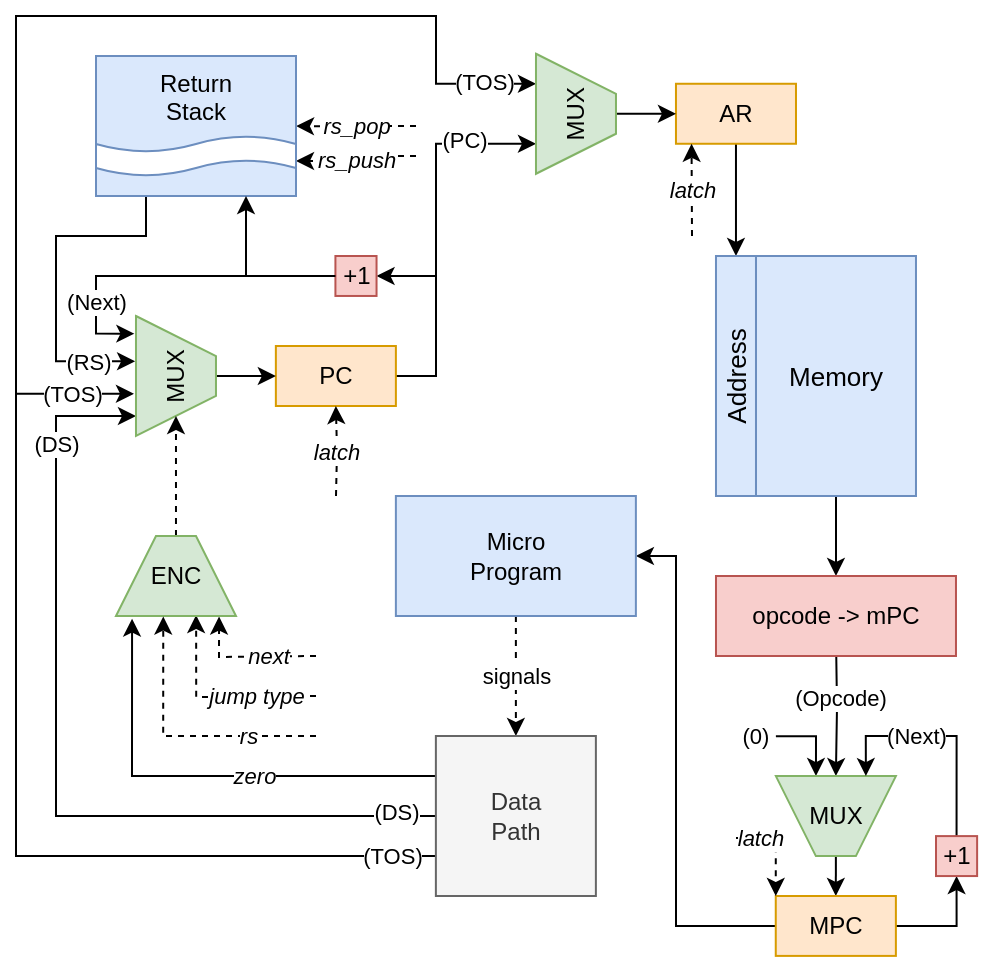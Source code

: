 <mxfile version="24.4.0" type="device">
  <diagram name="Страница — 1" id="KgZG3EwIhVlabFlte60I">
    <mxGraphModel dx="954" dy="614" grid="1" gridSize="10" guides="1" tooltips="1" connect="1" arrows="1" fold="1" page="1" pageScale="1" pageWidth="827" pageHeight="1169" math="0" shadow="0">
      <root>
        <mxCell id="0" />
        <mxCell id="1" parent="0" />
        <mxCell id="2mDlJUmidZRrBrmvubiY-2" style="edgeStyle=orthogonalEdgeStyle;rounded=0;orthogonalLoop=1;jettySize=auto;html=1;exitX=0;exitY=0.75;exitDx=0;exitDy=0;entryX=0.25;entryY=1;entryDx=0;entryDy=0;" parent="1" source="2mDlJUmidZRrBrmvubiY-128" target="2mDlJUmidZRrBrmvubiY-65" edge="1">
          <mxGeometry relative="1" as="geometry">
            <Array as="points">
              <mxPoint x="190" y="560" />
              <mxPoint x="190" y="140" />
              <mxPoint x="400" y="140" />
              <mxPoint x="400" y="174" />
            </Array>
            <mxPoint x="389.99" y="870" as="sourcePoint" />
          </mxGeometry>
        </mxCell>
        <mxCell id="2mDlJUmidZRrBrmvubiY-3" value="(TOS)" style="edgeLabel;html=1;align=center;verticalAlign=middle;resizable=0;points=[];" parent="2mDlJUmidZRrBrmvubiY-2" vertex="1" connectable="0">
          <mxGeometry x="0.954" y="1" relative="1" as="geometry">
            <mxPoint x="-5" as="offset" />
          </mxGeometry>
        </mxCell>
        <mxCell id="2mDlJUmidZRrBrmvubiY-4" style="edgeStyle=orthogonalEdgeStyle;rounded=0;orthogonalLoop=1;jettySize=auto;html=1;exitX=0;exitY=0.75;exitDx=0;exitDy=0;entryX=0.648;entryY=1.025;entryDx=0;entryDy=0;entryPerimeter=0;" parent="1" source="2mDlJUmidZRrBrmvubiY-128" target="2mDlJUmidZRrBrmvubiY-60" edge="1">
          <mxGeometry relative="1" as="geometry">
            <Array as="points">
              <mxPoint x="190" y="560" />
              <mxPoint x="190" y="329" />
            </Array>
            <mxPoint x="240" y="330" as="targetPoint" />
            <mxPoint x="389.99" y="870" as="sourcePoint" />
          </mxGeometry>
        </mxCell>
        <mxCell id="2mDlJUmidZRrBrmvubiY-5" value="(TOS)" style="edgeLabel;html=1;align=center;verticalAlign=middle;resizable=0;points=[];" parent="2mDlJUmidZRrBrmvubiY-4" vertex="1" connectable="0">
          <mxGeometry x="0.89" y="1" relative="1" as="geometry">
            <mxPoint x="-4" y="1" as="offset" />
          </mxGeometry>
        </mxCell>
        <mxCell id="2mDlJUmidZRrBrmvubiY-130" value="(TOS)" style="edgeLabel;html=1;align=center;verticalAlign=middle;resizable=0;points=[];" parent="2mDlJUmidZRrBrmvubiY-4" vertex="1" connectable="0">
          <mxGeometry x="-0.91" relative="1" as="geometry">
            <mxPoint as="offset" />
          </mxGeometry>
        </mxCell>
        <mxCell id="2mDlJUmidZRrBrmvubiY-6" style="edgeStyle=orthogonalEdgeStyle;rounded=0;orthogonalLoop=1;jettySize=auto;html=1;exitX=0;exitY=0.5;exitDx=0;exitDy=0;jumpStyle=none;entryX=0.834;entryY=1;entryDx=0;entryDy=0;entryPerimeter=0;" parent="1" source="2mDlJUmidZRrBrmvubiY-128" target="2mDlJUmidZRrBrmvubiY-60" edge="1">
          <mxGeometry relative="1" as="geometry">
            <Array as="points">
              <mxPoint x="210" y="540" />
              <mxPoint x="210" y="340" />
            </Array>
            <mxPoint x="240" y="370" as="targetPoint" />
            <mxPoint x="464.99" y="820" as="sourcePoint" />
          </mxGeometry>
        </mxCell>
        <mxCell id="2mDlJUmidZRrBrmvubiY-7" value="(DS)" style="edgeLabel;html=1;align=center;verticalAlign=middle;resizable=0;points=[];" parent="2mDlJUmidZRrBrmvubiY-6" vertex="1" connectable="0">
          <mxGeometry x="0.75" relative="1" as="geometry">
            <mxPoint as="offset" />
          </mxGeometry>
        </mxCell>
        <mxCell id="2mDlJUmidZRrBrmvubiY-129" value="(DS)" style="edgeLabel;html=1;align=center;verticalAlign=middle;resizable=0;points=[];" parent="2mDlJUmidZRrBrmvubiY-6" vertex="1" connectable="0">
          <mxGeometry x="-0.906" y="-2" relative="1" as="geometry">
            <mxPoint as="offset" />
          </mxGeometry>
        </mxCell>
        <mxCell id="2mDlJUmidZRrBrmvubiY-12" style="edgeStyle=orthogonalEdgeStyle;rounded=0;orthogonalLoop=1;jettySize=auto;html=1;exitX=0.5;exitY=1;exitDx=0;exitDy=0;entryX=0.5;entryY=0;entryDx=0;entryDy=0;jumpStyle=none;" parent="1" source="2mDlJUmidZRrBrmvubiY-67" target="2mDlJUmidZRrBrmvubiY-19" edge="1">
          <mxGeometry relative="1" as="geometry">
            <mxPoint x="599.99" y="380" as="sourcePoint" />
          </mxGeometry>
        </mxCell>
        <mxCell id="2mDlJUmidZRrBrmvubiY-13" style="edgeStyle=orthogonalEdgeStyle;rounded=0;orthogonalLoop=1;jettySize=auto;html=1;exitX=1;exitY=0.5;exitDx=0;exitDy=0;entryX=0.75;entryY=1;entryDx=0;entryDy=0;" parent="1" source="2mDlJUmidZRrBrmvubiY-16" target="2mDlJUmidZRrBrmvubiY-65" edge="1">
          <mxGeometry relative="1" as="geometry">
            <mxPoint x="439.99" y="320" as="targetPoint" />
            <Array as="points">
              <mxPoint x="400" y="320" />
              <mxPoint x="400" y="204" />
            </Array>
          </mxGeometry>
        </mxCell>
        <mxCell id="2mDlJUmidZRrBrmvubiY-14" value="(PC)" style="edgeLabel;html=1;align=center;verticalAlign=middle;resizable=0;points=[];" parent="2mDlJUmidZRrBrmvubiY-13" vertex="1" connectable="0">
          <mxGeometry x="0.662" y="2" relative="1" as="geometry">
            <mxPoint x="-5" as="offset" />
          </mxGeometry>
        </mxCell>
        <mxCell id="2mDlJUmidZRrBrmvubiY-15" style="edgeStyle=orthogonalEdgeStyle;rounded=0;orthogonalLoop=1;jettySize=auto;html=1;exitX=1;exitY=0.5;exitDx=0;exitDy=0;entryX=1;entryY=0.5;entryDx=0;entryDy=0;" parent="1" source="2mDlJUmidZRrBrmvubiY-16" target="2mDlJUmidZRrBrmvubiY-99" edge="1">
          <mxGeometry relative="1" as="geometry">
            <Array as="points">
              <mxPoint x="400" y="320" />
              <mxPoint x="400" y="270" />
            </Array>
          </mxGeometry>
        </mxCell>
        <mxCell id="2mDlJUmidZRrBrmvubiY-16" value="PC" style="rounded=0;whiteSpace=wrap;html=1;fillColor=#ffe6cc;strokeColor=#d79b00;" parent="1" vertex="1">
          <mxGeometry x="319.93" y="305" width="60.01" height="30" as="geometry" />
        </mxCell>
        <mxCell id="2mDlJUmidZRrBrmvubiY-17" style="edgeStyle=orthogonalEdgeStyle;rounded=0;orthogonalLoop=1;jettySize=auto;html=1;exitX=0.5;exitY=1;exitDx=0;exitDy=0;entryX=0.5;entryY=1;entryDx=0;entryDy=0;" parent="1" target="2mDlJUmidZRrBrmvubiY-61" edge="1">
          <mxGeometry relative="1" as="geometry">
            <mxPoint x="599.99" y="450.05" as="sourcePoint" />
            <mxPoint x="599.99" y="510.1" as="targetPoint" />
          </mxGeometry>
        </mxCell>
        <mxCell id="2mDlJUmidZRrBrmvubiY-18" value="(Opcode)" style="edgeLabel;html=1;align=center;verticalAlign=middle;resizable=0;points=[];" parent="2mDlJUmidZRrBrmvubiY-17" vertex="1" connectable="0">
          <mxGeometry x="-0.122" y="1" relative="1" as="geometry">
            <mxPoint as="offset" />
          </mxGeometry>
        </mxCell>
        <mxCell id="2mDlJUmidZRrBrmvubiY-19" value="opcode -&amp;gt; mPC" style="rounded=0;whiteSpace=wrap;html=1;fillColor=#f8cecc;strokeColor=#b85450;" parent="1" vertex="1">
          <mxGeometry x="539.99" y="420" width="120" height="40" as="geometry" />
        </mxCell>
        <mxCell id="2mDlJUmidZRrBrmvubiY-20" style="edgeStyle=orthogonalEdgeStyle;rounded=0;orthogonalLoop=1;jettySize=auto;html=1;exitX=0.5;exitY=0;exitDx=0;exitDy=0;entryX=0.5;entryY=0;entryDx=0;entryDy=0;" parent="1" source="2mDlJUmidZRrBrmvubiY-61" target="2mDlJUmidZRrBrmvubiY-23" edge="1">
          <mxGeometry relative="1" as="geometry">
            <mxPoint x="599.94" y="560.05" as="sourcePoint" />
          </mxGeometry>
        </mxCell>
        <mxCell id="2mDlJUmidZRrBrmvubiY-21" style="edgeStyle=orthogonalEdgeStyle;rounded=0;orthogonalLoop=1;jettySize=auto;html=1;exitX=0;exitY=0.5;exitDx=0;exitDy=0;entryX=1;entryY=0.5;entryDx=0;entryDy=0;" parent="1" source="2mDlJUmidZRrBrmvubiY-23" target="2mDlJUmidZRrBrmvubiY-42" edge="1">
          <mxGeometry relative="1" as="geometry">
            <Array as="points">
              <mxPoint x="520" y="595" />
              <mxPoint x="520" y="410" />
            </Array>
          </mxGeometry>
        </mxCell>
        <mxCell id="2mDlJUmidZRrBrmvubiY-22" style="edgeStyle=orthogonalEdgeStyle;rounded=0;orthogonalLoop=1;jettySize=auto;html=1;exitX=1;exitY=0.5;exitDx=0;exitDy=0;entryX=0.5;entryY=1;entryDx=0;entryDy=0;" parent="1" source="2mDlJUmidZRrBrmvubiY-23" target="2mDlJUmidZRrBrmvubiY-102" edge="1">
          <mxGeometry relative="1" as="geometry" />
        </mxCell>
        <mxCell id="2mDlJUmidZRrBrmvubiY-23" value="MPC" style="rounded=0;whiteSpace=wrap;html=1;fillColor=#ffe6cc;strokeColor=#d79b00;" parent="1" vertex="1">
          <mxGeometry x="569.88" y="580.0" width="60.06" height="29.95" as="geometry" />
        </mxCell>
        <mxCell id="2mDlJUmidZRrBrmvubiY-26" style="edgeStyle=orthogonalEdgeStyle;rounded=0;orthogonalLoop=1;jettySize=auto;html=1;entryX=0.859;entryY=1.007;entryDx=0;entryDy=0;dashed=1;entryPerimeter=0;" parent="1" target="2mDlJUmidZRrBrmvubiY-76" edge="1">
          <mxGeometry relative="1" as="geometry">
            <mxPoint x="340" y="460" as="sourcePoint" />
          </mxGeometry>
        </mxCell>
        <mxCell id="2mDlJUmidZRrBrmvubiY-27" value="next" style="edgeLabel;html=1;align=center;verticalAlign=middle;resizable=0;points=[];fontStyle=2" parent="2mDlJUmidZRrBrmvubiY-26" vertex="1" connectable="0">
          <mxGeometry x="-0.3" relative="1" as="geometry">
            <mxPoint as="offset" />
          </mxGeometry>
        </mxCell>
        <mxCell id="2mDlJUmidZRrBrmvubiY-30" style="edgeStyle=orthogonalEdgeStyle;rounded=0;orthogonalLoop=1;jettySize=auto;html=1;entryX=0.668;entryY=0.989;entryDx=0;entryDy=0;dashed=1;entryPerimeter=0;" parent="1" target="2mDlJUmidZRrBrmvubiY-76" edge="1">
          <mxGeometry relative="1" as="geometry">
            <mxPoint x="340" y="480" as="sourcePoint" />
          </mxGeometry>
        </mxCell>
        <mxCell id="2mDlJUmidZRrBrmvubiY-31" value="jump type" style="edgeLabel;html=1;align=center;verticalAlign=middle;resizable=0;points=[];fontStyle=2" parent="2mDlJUmidZRrBrmvubiY-30" vertex="1" connectable="0">
          <mxGeometry x="-0.4" y="-1" relative="1" as="geometry">
            <mxPoint as="offset" />
          </mxGeometry>
        </mxCell>
        <mxCell id="2mDlJUmidZRrBrmvubiY-32" style="edgeStyle=orthogonalEdgeStyle;rounded=0;orthogonalLoop=1;jettySize=auto;html=1;entryX=0.5;entryY=1;entryDx=0;entryDy=0;dashed=1;" parent="1" target="2mDlJUmidZRrBrmvubiY-16" edge="1">
          <mxGeometry relative="1" as="geometry">
            <mxPoint x="350" y="380" as="sourcePoint" />
          </mxGeometry>
        </mxCell>
        <mxCell id="2mDlJUmidZRrBrmvubiY-33" value="&lt;i&gt;latch&lt;/i&gt;" style="edgeLabel;html=1;align=center;verticalAlign=middle;resizable=0;points=[];" parent="2mDlJUmidZRrBrmvubiY-32" vertex="1" connectable="0">
          <mxGeometry relative="1" as="geometry">
            <mxPoint as="offset" />
          </mxGeometry>
        </mxCell>
        <mxCell id="2mDlJUmidZRrBrmvubiY-34" style="edgeStyle=orthogonalEdgeStyle;rounded=0;orthogonalLoop=1;jettySize=auto;html=1;entryX=0;entryY=0;entryDx=0;entryDy=0;dashed=1;" parent="1" target="2mDlJUmidZRrBrmvubiY-23" edge="1">
          <mxGeometry relative="1" as="geometry">
            <mxPoint x="580" y="605" as="targetPoint" />
            <mxPoint x="550" y="551" as="sourcePoint" />
          </mxGeometry>
        </mxCell>
        <mxCell id="2mDlJUmidZRrBrmvubiY-35" value="&lt;i&gt;latch&lt;/i&gt;" style="edgeLabel;html=1;align=center;verticalAlign=middle;resizable=0;points=[];" parent="2mDlJUmidZRrBrmvubiY-34" vertex="1" connectable="0">
          <mxGeometry x="-0.5" relative="1" as="geometry">
            <mxPoint as="offset" />
          </mxGeometry>
        </mxCell>
        <mxCell id="KsecI5k_HvtopcEXdQ_s-1" style="edgeStyle=orthogonalEdgeStyle;rounded=0;orthogonalLoop=1;jettySize=auto;html=1;exitX=0.5;exitY=1;exitDx=0;exitDy=0;exitPerimeter=0;entryX=0.5;entryY=0;entryDx=0;entryDy=0;dashed=1;" edge="1" parent="1" source="2mDlJUmidZRrBrmvubiY-42" target="2mDlJUmidZRrBrmvubiY-128">
          <mxGeometry relative="1" as="geometry" />
        </mxCell>
        <mxCell id="KsecI5k_HvtopcEXdQ_s-2" value="signals" style="edgeLabel;html=1;align=center;verticalAlign=middle;resizable=0;points=[];" vertex="1" connectable="0" parent="KsecI5k_HvtopcEXdQ_s-1">
          <mxGeometry relative="1" as="geometry">
            <mxPoint as="offset" />
          </mxGeometry>
        </mxCell>
        <mxCell id="2mDlJUmidZRrBrmvubiY-42" value="Micro&lt;div&gt;Program&lt;/div&gt;" style="rounded=0;whiteSpace=wrap;html=1;fillColor=#dae8fc;strokeColor=#6c8ebf;points=[[0,0,0,0,0],[0,0.25,0,0,0],[0,0.5,0,0,0],[0,0.75,0,0,0],[0,1,0,0,0],[0.13,0,0,0,0],[0.13,1,0,0,0],[0.25,0,0,0,0],[0.25,1,0,0,0],[0.38,0,0,0,0],[0.38,1,0,0,0],[0.5,0,0,0,0],[0.5,1,0,0,0],[0.63,0,0,0,0],[0.63,1,0,0,0],[0.75,0,0,0,0],[0.75,1,0,0,0],[0.88,0,0,0,0],[0.88,1,0,0,0],[1,0,0,0,0],[1,0.25,0,0,0],[1,0.5,0,0,0],[1,0.75,0,0,0],[1,1,0,0,0]];" parent="1" vertex="1">
          <mxGeometry x="379.94" y="380.0" width="120" height="60" as="geometry" />
        </mxCell>
        <mxCell id="2mDlJUmidZRrBrmvubiY-48" style="edgeStyle=orthogonalEdgeStyle;rounded=0;orthogonalLoop=1;jettySize=auto;html=1;entryX=0.666;entryY=1.001;entryDx=0;entryDy=0;entryPerimeter=0;" parent="1" source="2mDlJUmidZRrBrmvubiY-49" target="2mDlJUmidZRrBrmvubiY-61" edge="1">
          <mxGeometry relative="1" as="geometry">
            <Array as="points">
              <mxPoint x="589.94" y="500.05" />
            </Array>
            <mxPoint x="589.94" y="520.05" as="targetPoint" />
          </mxGeometry>
        </mxCell>
        <mxCell id="2mDlJUmidZRrBrmvubiY-49" value="(0)" style="text;html=1;align=center;verticalAlign=middle;whiteSpace=wrap;rounded=0;fontSize=11;" parent="1" vertex="1">
          <mxGeometry x="549.94" y="490.05" width="20" height="20" as="geometry" />
        </mxCell>
        <mxCell id="2mDlJUmidZRrBrmvubiY-59" style="edgeStyle=orthogonalEdgeStyle;rounded=0;orthogonalLoop=1;jettySize=auto;html=1;exitX=0.5;exitY=0;exitDx=0;exitDy=0;entryX=0;entryY=0.5;entryDx=0;entryDy=0;" parent="1" source="2mDlJUmidZRrBrmvubiY-60" target="2mDlJUmidZRrBrmvubiY-16" edge="1">
          <mxGeometry relative="1" as="geometry" />
        </mxCell>
        <mxCell id="2mDlJUmidZRrBrmvubiY-60" value="MUX" style="shape=trapezoid;perimeter=trapezoidPerimeter;whiteSpace=wrap;html=1;fixedSize=1;fillColor=#d5e8d4;strokeColor=#82b366;direction=west;rotation=-90;" parent="1" vertex="1">
          <mxGeometry x="239.99" y="300" width="60" height="40" as="geometry" />
        </mxCell>
        <mxCell id="2mDlJUmidZRrBrmvubiY-61" value="MUX" style="shape=trapezoid;perimeter=trapezoidPerimeter;whiteSpace=wrap;html=1;fixedSize=1;fillColor=#d5e8d4;strokeColor=#82b366;direction=west;rotation=0;" parent="1" vertex="1">
          <mxGeometry x="569.94" y="520.05" width="60" height="40" as="geometry" />
        </mxCell>
        <mxCell id="2mDlJUmidZRrBrmvubiY-62" style="edgeStyle=orthogonalEdgeStyle;rounded=0;orthogonalLoop=1;jettySize=auto;html=1;exitX=0.5;exitY=1;exitDx=0;exitDy=0;entryX=1;entryY=0.5;entryDx=0;entryDy=0;" parent="1" source="2mDlJUmidZRrBrmvubiY-63" target="2mDlJUmidZRrBrmvubiY-68" edge="1">
          <mxGeometry relative="1" as="geometry" />
        </mxCell>
        <mxCell id="2mDlJUmidZRrBrmvubiY-63" value="AR" style="rounded=0;whiteSpace=wrap;html=1;fillColor=#ffe6cc;strokeColor=#d79b00;points=[[0,0,0,0,0],[0,0.25,0,0,0],[0,0.5,0,0,0],[0,0.75,0,0,0],[0,1,0,0,0],[0.13,1,0,0,0],[0.25,0,0,0,0],[0.25,1,0,0,0],[0.5,0,0,0,0],[0.5,1,0,0,0],[0.75,0,0,0,0],[0.75,1,0,0,0],[1,0,0,0,0],[1,0.25,0,0,0],[1,0.5,0,0,0],[1,0.75,0,0,0],[1,1,0,0,0]];" parent="1" vertex="1">
          <mxGeometry x="519.98" y="173.88" width="60.01" height="30" as="geometry" />
        </mxCell>
        <mxCell id="2mDlJUmidZRrBrmvubiY-64" style="edgeStyle=orthogonalEdgeStyle;rounded=0;orthogonalLoop=1;jettySize=auto;html=1;exitX=0.5;exitY=0;exitDx=0;exitDy=0;entryX=0;entryY=0.5;entryDx=0;entryDy=0;" parent="1" source="2mDlJUmidZRrBrmvubiY-65" target="2mDlJUmidZRrBrmvubiY-63" edge="1">
          <mxGeometry relative="1" as="geometry" />
        </mxCell>
        <mxCell id="2mDlJUmidZRrBrmvubiY-65" value="MUX" style="shape=trapezoid;perimeter=trapezoidPerimeter;whiteSpace=wrap;html=1;fixedSize=1;fillColor=#d5e8d4;strokeColor=#82b366;direction=west;rotation=-90;" parent="1" vertex="1">
          <mxGeometry x="439.99" y="168.88" width="60" height="40" as="geometry" />
        </mxCell>
        <mxCell id="2mDlJUmidZRrBrmvubiY-66" value="" style="group" parent="1" vertex="1" connectable="0">
          <mxGeometry x="539.99" y="260" width="100" height="120" as="geometry" />
        </mxCell>
        <mxCell id="2mDlJUmidZRrBrmvubiY-67" value="Memory" style="rounded=0;whiteSpace=wrap;html=1;fontSize=13;fillColor=#dae8fc;strokeColor=#6c8ebf;" parent="2mDlJUmidZRrBrmvubiY-66" vertex="1">
          <mxGeometry x="20" width="80" height="120" as="geometry" />
        </mxCell>
        <mxCell id="2mDlJUmidZRrBrmvubiY-68" value="Address" style="rounded=0;whiteSpace=wrap;html=1;fontSize=13;fillColor=#dae8fc;strokeColor=#6c8ebf;rotation=-90;" parent="2mDlJUmidZRrBrmvubiY-66" vertex="1">
          <mxGeometry x="-50" y="50" width="120" height="20" as="geometry" />
        </mxCell>
        <mxCell id="2mDlJUmidZRrBrmvubiY-75" style="edgeStyle=orthogonalEdgeStyle;rounded=0;orthogonalLoop=1;jettySize=auto;html=1;exitX=0.5;exitY=0;exitDx=0;exitDy=0;entryX=1;entryY=0.5;entryDx=0;entryDy=0;dashed=1;" parent="1" source="2mDlJUmidZRrBrmvubiY-76" target="2mDlJUmidZRrBrmvubiY-60" edge="1">
          <mxGeometry relative="1" as="geometry" />
        </mxCell>
        <mxCell id="2mDlJUmidZRrBrmvubiY-76" value="ENC" style="shape=trapezoid;perimeter=trapezoidPerimeter;whiteSpace=wrap;html=1;fixedSize=1;fillColor=#d5e8d4;strokeColor=#82b366;direction=east;" parent="1" vertex="1">
          <mxGeometry x="239.99" y="400" width="60" height="40" as="geometry" />
        </mxCell>
        <mxCell id="2mDlJUmidZRrBrmvubiY-84" style="edgeStyle=orthogonalEdgeStyle;rounded=0;orthogonalLoop=1;jettySize=auto;html=1;entryX=0.13;entryY=1;entryDx=0;entryDy=0;entryPerimeter=0;dashed=1;" parent="1" target="2mDlJUmidZRrBrmvubiY-63" edge="1">
          <mxGeometry relative="1" as="geometry">
            <Array as="points">
              <mxPoint x="528" y="250" />
              <mxPoint x="528" y="250" />
            </Array>
            <mxPoint x="528" y="250" as="sourcePoint" />
          </mxGeometry>
        </mxCell>
        <mxCell id="2mDlJUmidZRrBrmvubiY-85" value="&lt;i&gt;latch&lt;/i&gt;" style="edgeLabel;html=1;align=center;verticalAlign=middle;resizable=0;points=[];" parent="2mDlJUmidZRrBrmvubiY-84" vertex="1" connectable="0">
          <mxGeometry relative="1" as="geometry">
            <mxPoint as="offset" />
          </mxGeometry>
        </mxCell>
        <mxCell id="2mDlJUmidZRrBrmvubiY-97" style="edgeStyle=orthogonalEdgeStyle;rounded=0;orthogonalLoop=1;jettySize=auto;html=1;exitX=0;exitY=0.5;exitDx=0;exitDy=0;entryX=0.147;entryY=1.02;entryDx=0;entryDy=0;entryPerimeter=0;" parent="1" source="2mDlJUmidZRrBrmvubiY-99" target="2mDlJUmidZRrBrmvubiY-60" edge="1">
          <mxGeometry relative="1" as="geometry" />
        </mxCell>
        <mxCell id="2mDlJUmidZRrBrmvubiY-98" value="(Next)" style="edgeLabel;html=1;align=center;verticalAlign=middle;resizable=0;points=[];" parent="2mDlJUmidZRrBrmvubiY-97" vertex="1" connectable="0">
          <mxGeometry x="0.58" relative="1" as="geometry">
            <mxPoint as="offset" />
          </mxGeometry>
        </mxCell>
        <mxCell id="2mDlJUmidZRrBrmvubiY-99" value="+1" style="rounded=0;whiteSpace=wrap;html=1;fillColor=#f8cecc;strokeColor=#b85450;" parent="1" vertex="1">
          <mxGeometry x="349.71" y="260" width="20.56" height="19.98" as="geometry" />
        </mxCell>
        <mxCell id="2mDlJUmidZRrBrmvubiY-100" style="edgeStyle=orthogonalEdgeStyle;rounded=0;orthogonalLoop=1;jettySize=auto;html=1;exitX=0.5;exitY=0;exitDx=0;exitDy=0;entryX=0.25;entryY=1;entryDx=0;entryDy=0;" parent="1" source="2mDlJUmidZRrBrmvubiY-102" target="2mDlJUmidZRrBrmvubiY-61" edge="1">
          <mxGeometry relative="1" as="geometry" />
        </mxCell>
        <mxCell id="2mDlJUmidZRrBrmvubiY-101" value="(Next)" style="edgeLabel;html=1;align=center;verticalAlign=middle;resizable=0;points=[];" parent="2mDlJUmidZRrBrmvubiY-100" vertex="1" connectable="0">
          <mxGeometry x="0.308" relative="1" as="geometry">
            <mxPoint x="5" as="offset" />
          </mxGeometry>
        </mxCell>
        <mxCell id="2mDlJUmidZRrBrmvubiY-102" value="+1" style="rounded=0;whiteSpace=wrap;html=1;fillColor=#f8cecc;strokeColor=#b85450;" parent="1" vertex="1">
          <mxGeometry x="650" y="550.05" width="20.56" height="19.98" as="geometry" />
        </mxCell>
        <mxCell id="2mDlJUmidZRrBrmvubiY-112" style="edgeStyle=orthogonalEdgeStyle;rounded=0;orthogonalLoop=1;jettySize=auto;html=1;exitX=0.25;exitY=1;exitDx=0;exitDy=0;exitPerimeter=0;entryX=0.377;entryY=1.011;entryDx=0;entryDy=0;entryPerimeter=0;" parent="1" source="2mDlJUmidZRrBrmvubiY-122" target="2mDlJUmidZRrBrmvubiY-60" edge="1">
          <mxGeometry relative="1" as="geometry">
            <Array as="points">
              <mxPoint x="255" y="250" />
              <mxPoint x="210" y="250" />
              <mxPoint x="210" y="313" />
            </Array>
          </mxGeometry>
        </mxCell>
        <mxCell id="2mDlJUmidZRrBrmvubiY-113" value="(RS)" style="edgeLabel;html=1;align=center;verticalAlign=middle;resizable=0;points=[];" parent="2mDlJUmidZRrBrmvubiY-112" vertex="1" connectable="0">
          <mxGeometry x="0.72" relative="1" as="geometry">
            <mxPoint as="offset" />
          </mxGeometry>
        </mxCell>
        <mxCell id="2mDlJUmidZRrBrmvubiY-114" value="" style="edgeStyle=orthogonalEdgeStyle;rounded=0;orthogonalLoop=1;jettySize=auto;html=1;entryX=0.394;entryY=1.007;entryDx=0;entryDy=0;entryPerimeter=0;dashed=1;" parent="1" target="2mDlJUmidZRrBrmvubiY-76" edge="1">
          <mxGeometry x="-0.002" relative="1" as="geometry">
            <Array as="points">
              <mxPoint x="264" y="500" />
            </Array>
            <mxPoint as="offset" />
            <mxPoint x="340" y="500" as="sourcePoint" />
          </mxGeometry>
        </mxCell>
        <mxCell id="2mDlJUmidZRrBrmvubiY-115" value="&lt;i&gt;rs&lt;/i&gt;" style="edgeLabel;html=1;align=center;verticalAlign=middle;resizable=0;points=[];" parent="2mDlJUmidZRrBrmvubiY-114" vertex="1" connectable="0">
          <mxGeometry x="-0.5" relative="1" as="geometry">
            <mxPoint as="offset" />
          </mxGeometry>
        </mxCell>
        <mxCell id="2mDlJUmidZRrBrmvubiY-116" style="edgeStyle=orthogonalEdgeStyle;rounded=0;orthogonalLoop=1;jettySize=auto;html=1;entryX=1;entryY=0.75;entryDx=0;entryDy=0;entryPerimeter=0;dashed=1;jumpStyle=arc;" parent="1" target="2mDlJUmidZRrBrmvubiY-122" edge="1">
          <mxGeometry relative="1" as="geometry">
            <Array as="points">
              <mxPoint x="390" y="210" />
              <mxPoint x="360" y="210" />
              <mxPoint x="360" y="212" />
            </Array>
            <mxPoint x="390" y="210" as="sourcePoint" />
          </mxGeometry>
        </mxCell>
        <mxCell id="2mDlJUmidZRrBrmvubiY-117" value="&lt;i&gt;rs_push&lt;/i&gt;" style="edgeLabel;html=1;align=center;verticalAlign=middle;resizable=0;points=[];" parent="2mDlJUmidZRrBrmvubiY-116" vertex="1" connectable="0">
          <mxGeometry relative="1" as="geometry">
            <mxPoint as="offset" />
          </mxGeometry>
        </mxCell>
        <mxCell id="2mDlJUmidZRrBrmvubiY-118" style="edgeStyle=orthogonalEdgeStyle;rounded=0;orthogonalLoop=1;jettySize=auto;html=1;entryX=1;entryY=0.5;entryDx=0;entryDy=0;entryPerimeter=0;dashed=1;jumpStyle=arc;" parent="1" target="2mDlJUmidZRrBrmvubiY-122" edge="1">
          <mxGeometry relative="1" as="geometry">
            <mxPoint x="390" y="195" as="sourcePoint" />
          </mxGeometry>
        </mxCell>
        <mxCell id="2mDlJUmidZRrBrmvubiY-119" value="&lt;i&gt;rs_pop&lt;/i&gt;" style="edgeLabel;html=1;align=center;verticalAlign=middle;resizable=0;points=[];" parent="2mDlJUmidZRrBrmvubiY-118" vertex="1" connectable="0">
          <mxGeometry relative="1" as="geometry">
            <mxPoint as="offset" />
          </mxGeometry>
        </mxCell>
        <mxCell id="2mDlJUmidZRrBrmvubiY-121" value="" style="group" parent="1" vertex="1" connectable="0">
          <mxGeometry x="230" y="160" width="100.0" height="70" as="geometry" />
        </mxCell>
        <mxCell id="2mDlJUmidZRrBrmvubiY-122" value="&lt;div&gt;Return&lt;/div&gt;&lt;div&gt;Stack&lt;/div&gt;&lt;div&gt;&lt;br&gt;&lt;/div&gt;&lt;div&gt;&lt;br&gt;&lt;/div&gt;" style="rounded=0;whiteSpace=wrap;html=1;fillColor=#dae8fc;strokeColor=#6c8ebf;points=[[0,0,0,0,0],[0,0.25,0,0,0],[0,0.5,0,0,0],[0,0.75,0,0,0],[0,1,0,0,0],[0.25,0,0,0,0],[0.25,1,0,0,0],[0.38,0,0,0,0],[0.5,0,0,0,0],[0.5,1,0,0,0],[0.75,0,0,0,0],[0.75,1,0,0,0],[1,0,0,0,0],[1,0.25,0,0,0],[1,0.5,0,0,0],[1,0.75,0,0,0],[1,1,0,0,0]];" parent="2mDlJUmidZRrBrmvubiY-121" vertex="1">
          <mxGeometry width="100" height="70" as="geometry" />
        </mxCell>
        <mxCell id="2mDlJUmidZRrBrmvubiY-123" value="" style="shape=tape;whiteSpace=wrap;html=1;strokeColor=#6c8ebf;" parent="2mDlJUmidZRrBrmvubiY-121" vertex="1">
          <mxGeometry y="40" width="100" height="20" as="geometry" />
        </mxCell>
        <mxCell id="2mDlJUmidZRrBrmvubiY-124" style="edgeStyle=orthogonalEdgeStyle;rounded=0;orthogonalLoop=1;jettySize=auto;html=1;exitX=0;exitY=0.5;exitDx=0;exitDy=0;entryX=0.75;entryY=1;entryDx=0;entryDy=0;entryPerimeter=0;" parent="1" source="2mDlJUmidZRrBrmvubiY-99" target="2mDlJUmidZRrBrmvubiY-122" edge="1">
          <mxGeometry relative="1" as="geometry" />
        </mxCell>
        <mxCell id="2mDlJUmidZRrBrmvubiY-125" style="edgeStyle=orthogonalEdgeStyle;rounded=0;orthogonalLoop=1;jettySize=auto;html=1;entryX=0.134;entryY=1.033;entryDx=0;entryDy=0;jumpStyle=arc;exitX=0;exitY=0.25;exitDx=0;exitDy=0;entryPerimeter=0;" parent="1" source="2mDlJUmidZRrBrmvubiY-128" target="2mDlJUmidZRrBrmvubiY-76" edge="1">
          <mxGeometry relative="1" as="geometry">
            <Array as="points">
              <mxPoint x="248" y="520" />
            </Array>
            <mxPoint x="390" y="860" as="sourcePoint" />
            <mxPoint x="248" y="441" as="targetPoint" />
          </mxGeometry>
        </mxCell>
        <mxCell id="2mDlJUmidZRrBrmvubiY-126" value="zero" style="edgeLabel;html=1;align=center;verticalAlign=middle;resizable=0;points=[];fontStyle=2" parent="2mDlJUmidZRrBrmvubiY-125" vertex="1" connectable="0">
          <mxGeometry x="-0.21" relative="1" as="geometry">
            <mxPoint as="offset" />
          </mxGeometry>
        </mxCell>
        <mxCell id="2mDlJUmidZRrBrmvubiY-128" value="Data&lt;div&gt;Path&lt;/div&gt;" style="rounded=0;whiteSpace=wrap;html=1;fillColor=#f5f5f5;strokeColor=#666666;fontColor=#333333;" parent="1" vertex="1">
          <mxGeometry x="399.94" y="500" width="80" height="80" as="geometry" />
        </mxCell>
      </root>
    </mxGraphModel>
  </diagram>
</mxfile>
